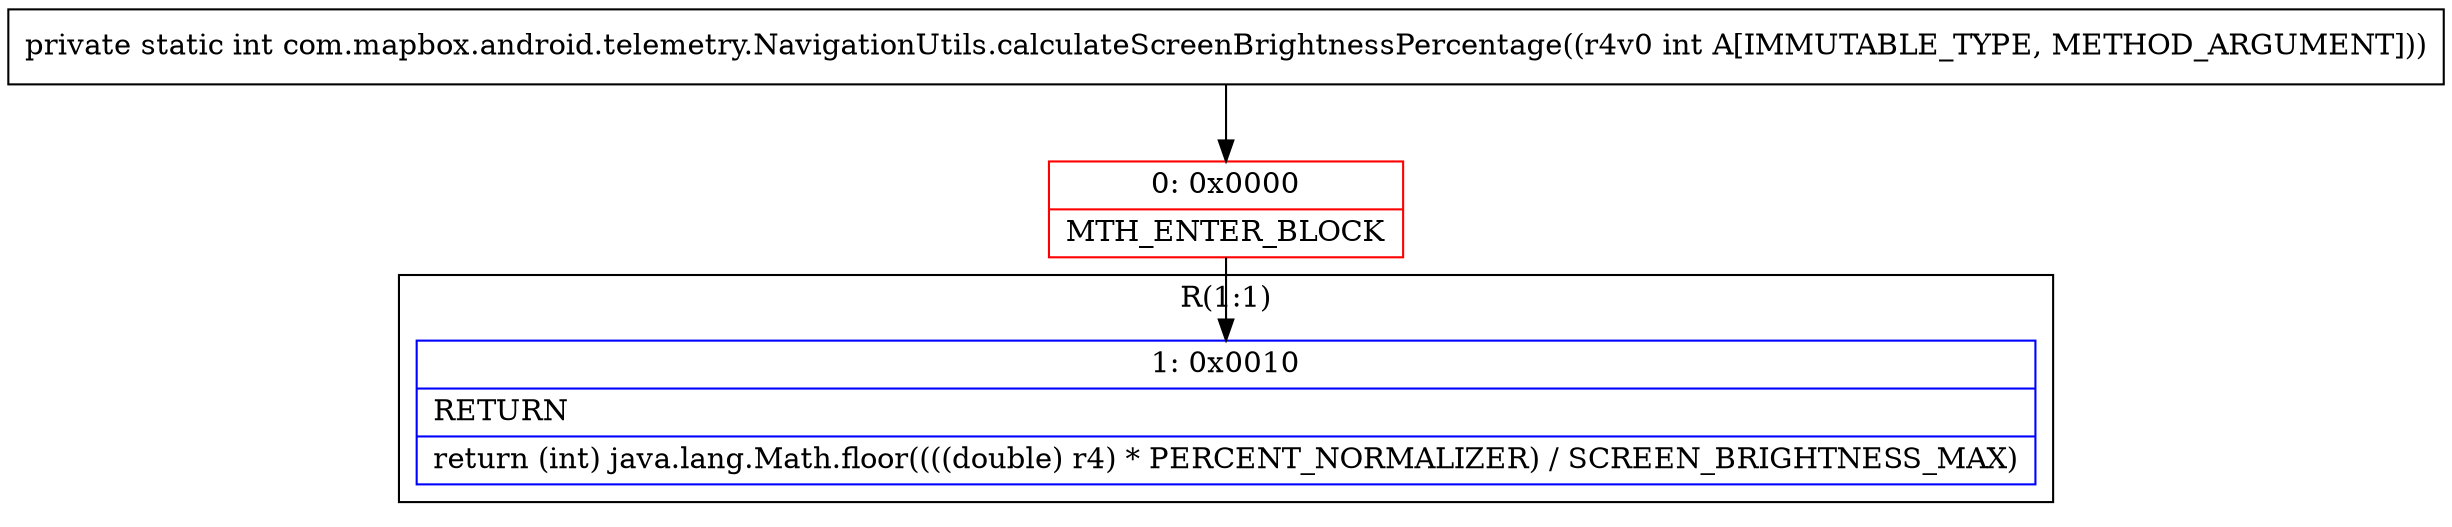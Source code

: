 digraph "CFG forcom.mapbox.android.telemetry.NavigationUtils.calculateScreenBrightnessPercentage(I)I" {
subgraph cluster_Region_84259317 {
label = "R(1:1)";
node [shape=record,color=blue];
Node_1 [shape=record,label="{1\:\ 0x0010|RETURN\l|return (int) java.lang.Math.floor((((double) r4) * PERCENT_NORMALIZER) \/ SCREEN_BRIGHTNESS_MAX)\l}"];
}
Node_0 [shape=record,color=red,label="{0\:\ 0x0000|MTH_ENTER_BLOCK\l}"];
MethodNode[shape=record,label="{private static int com.mapbox.android.telemetry.NavigationUtils.calculateScreenBrightnessPercentage((r4v0 int A[IMMUTABLE_TYPE, METHOD_ARGUMENT])) }"];
MethodNode -> Node_0;
Node_0 -> Node_1;
}


